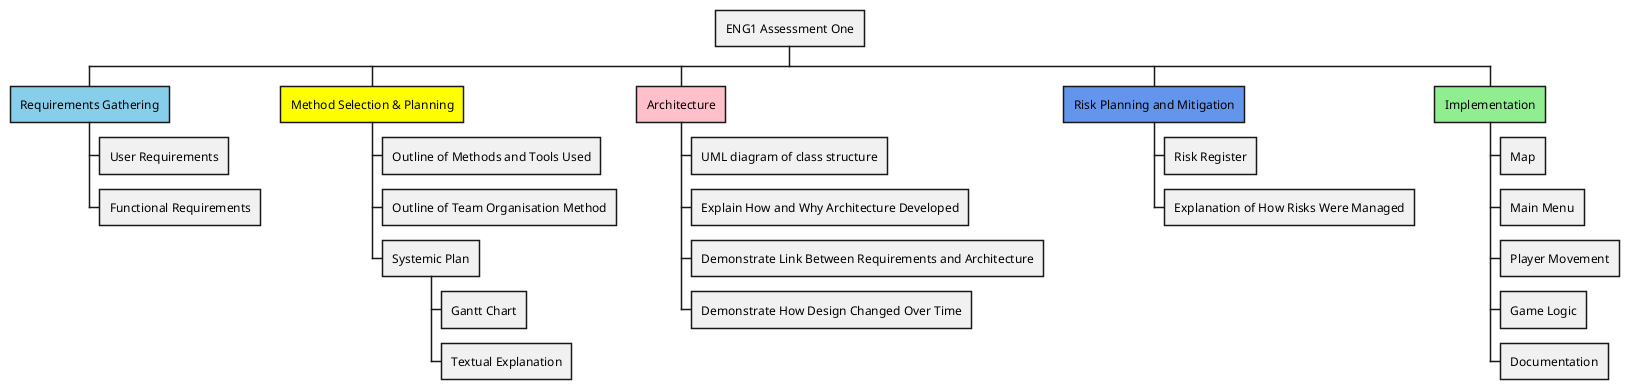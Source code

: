@startuml
@startwbs
* ENG1 Assessment One
**[#SkyBlue] Requirements Gathering
*** User Requirements
*** Functional Requirements
**[#Yellow] Method Selection & Planning
*** Outline of Methods and Tools Used
*** Outline of Team Organisation Method
*** Systemic Plan
**** Gantt Chart
**** Textual Explanation
**[#Pink] Architecture
*** UML diagram of class structure
*** Explain How and Why Architecture Developed
*** Demonstrate Link Between Requirements and Architecture
*** Demonstrate How Design Changed Over Time
**[#CornflowerBlue] Risk Planning and Mitigation
*** Risk Register
*** Explanation of How Risks Were Managed
**[#LightGreen] Implementation
*** Map
*** Main Menu
*** Player Movement
*** Game Logic
*** Documentation
@endwbs
@enduml
